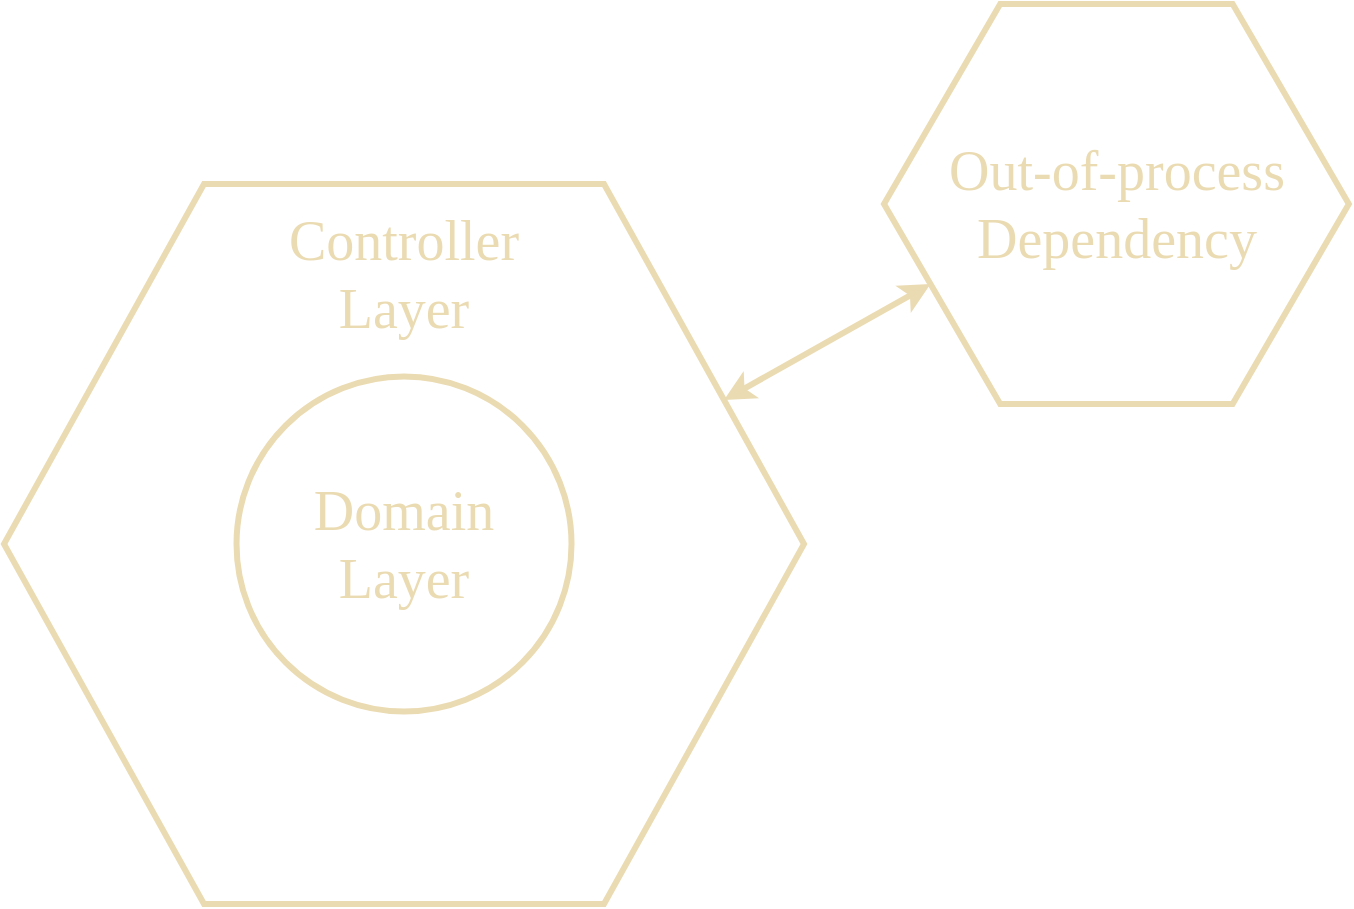 <mxfile version="12.7.0" type="device"><diagram id="D4nyccrLU9VQg_IkDXhu" name="Page-1"><mxGraphModel dx="1422" dy="778" grid="1" gridSize="10" guides="1" tooltips="1" connect="1" arrows="1" fold="1" page="1" pageScale="1" pageWidth="825" pageHeight="500" math="0" shadow="0"><root><mxCell id="0"/><mxCell id="1" parent="0"/><mxCell id="DGPwxlWaBqvM94w3OSkN-1" value="" style="shape=hexagon;perimeter=hexagonPerimeter2;whiteSpace=wrap;html=1;fillColor=none;strokeColor=#EBDBB2;strokeWidth=3;" parent="1" vertex="1"><mxGeometry x="40" y="120" width="400" height="360" as="geometry"/></mxCell><mxCell id="DGPwxlWaBqvM94w3OSkN-2" value="" style="ellipse;whiteSpace=wrap;html=1;aspect=fixed;fillColor=none;strokeColor=#EBDBB2;strokeWidth=3;" parent="1" vertex="1"><mxGeometry x="156.26" y="216.25" width="167.5" height="167.5" as="geometry"/></mxCell><mxCell id="DGPwxlWaBqvM94w3OSkN-3" value="Domain Layer" style="text;fontSize=28;align=center;verticalAlign=middle;html=1;fontColor=#EBDBB2;whiteSpace=wrap;fontFamily=Work Sans;FType=g;fillColor=none;strokeColor=none;strokeWidth=3;" parent="1" vertex="1"><mxGeometry x="178.13" y="265" width="123.75" height="70" as="geometry"/></mxCell><mxCell id="DGPwxlWaBqvM94w3OSkN-4" value="Controller Layer" style="text;fontSize=28;align=center;verticalAlign=middle;html=1;fontColor=#EBDBB2;whiteSpace=wrap;fontFamily=Work Sans;FType=g;fillColor=none;strokeColor=none;strokeWidth=3;" parent="1" vertex="1"><mxGeometry x="163.13" y="130" width="153.74" height="70" as="geometry"/></mxCell><mxCell id="DGPwxlWaBqvM94w3OSkN-6" value="" style="shape=hexagon;perimeter=hexagonPerimeter2;whiteSpace=wrap;html=1;fillColor=none;strokeColor=#EBDBB2;strokeWidth=3;" parent="1" vertex="1"><mxGeometry x="480" y="30" width="232.42" height="200" as="geometry"/></mxCell><mxCell id="DGPwxlWaBqvM94w3OSkN-9" value="Out-of-process&lt;br&gt;Dependency" style="text;fontSize=28;align=center;verticalAlign=middle;html=1;fontColor=#EBDBB2;whiteSpace=wrap;fontFamily=Work Sans;FType=g;fillColor=none;strokeColor=none;strokeWidth=3;" parent="1" vertex="1"><mxGeometry x="504.93" y="95" width="182.56" height="70" as="geometry"/></mxCell><mxCell id="DGPwxlWaBqvM94w3OSkN-14" value="" style="endArrow=classic;startArrow=classic;html=1;exitX=1;exitY=0.25;exitDx=0;exitDy=0;entryX=0;entryY=0.75;entryDx=0;entryDy=0;strokeColor=#EBDBB2;startFill=1;strokeWidth=3;" parent="1" source="DGPwxlWaBqvM94w3OSkN-1" target="DGPwxlWaBqvM94w3OSkN-6" edge="1"><mxGeometry width="50" height="50" relative="1" as="geometry"><mxPoint x="490.005" y="257.653" as="sourcePoint"/><mxPoint x="500" y="180" as="targetPoint"/></mxGeometry></mxCell></root></mxGraphModel></diagram></mxfile>